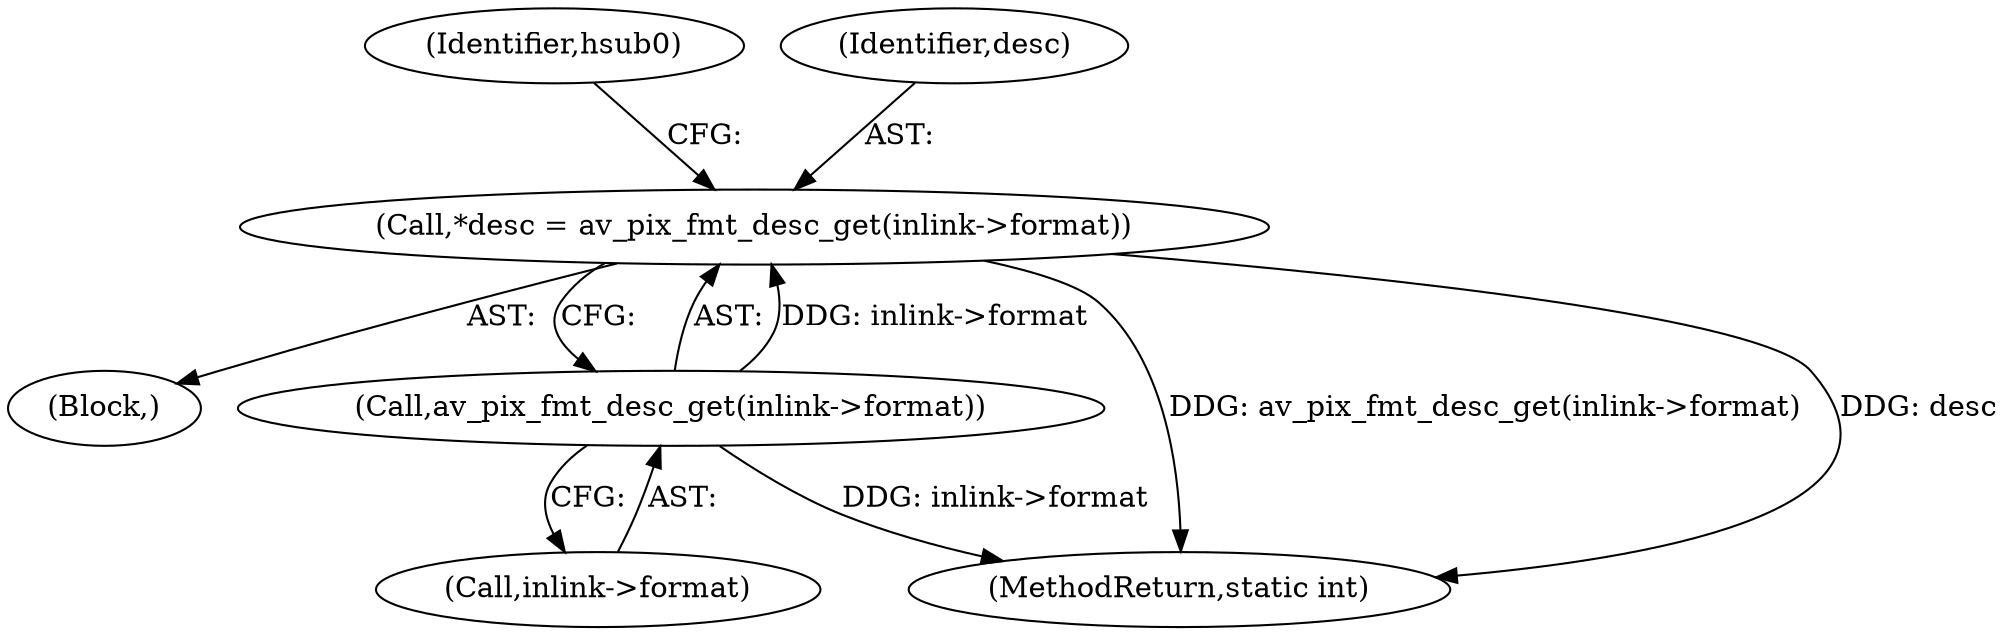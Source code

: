 digraph "0_FFmpeg_e43a0a232dbf6d3c161823c2e07c52e76227a1bc_0@pointer" {
"1000125" [label="(Call,*desc = av_pix_fmt_desc_get(inlink->format))"];
"1000127" [label="(Call,av_pix_fmt_desc_get(inlink->format))"];
"1000105" [label="(Block,)"];
"1000125" [label="(Call,*desc = av_pix_fmt_desc_get(inlink->format))"];
"1000134" [label="(Identifier,hsub0)"];
"1000128" [label="(Call,inlink->format)"];
"1000127" [label="(Call,av_pix_fmt_desc_get(inlink->format))"];
"1000339" [label="(MethodReturn,static int)"];
"1000126" [label="(Identifier,desc)"];
"1000125" -> "1000105"  [label="AST: "];
"1000125" -> "1000127"  [label="CFG: "];
"1000126" -> "1000125"  [label="AST: "];
"1000127" -> "1000125"  [label="AST: "];
"1000134" -> "1000125"  [label="CFG: "];
"1000125" -> "1000339"  [label="DDG: av_pix_fmt_desc_get(inlink->format)"];
"1000125" -> "1000339"  [label="DDG: desc"];
"1000127" -> "1000125"  [label="DDG: inlink->format"];
"1000127" -> "1000128"  [label="CFG: "];
"1000128" -> "1000127"  [label="AST: "];
"1000127" -> "1000339"  [label="DDG: inlink->format"];
}
